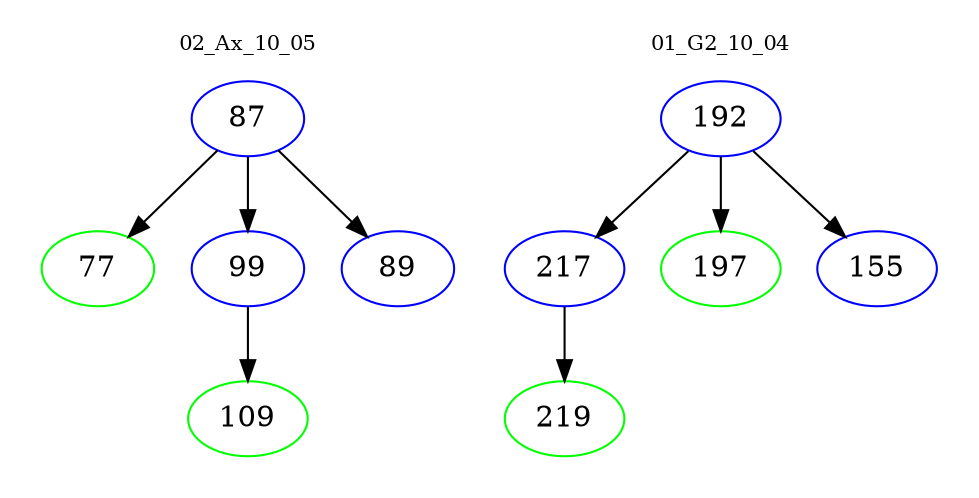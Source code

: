 digraph{
subgraph cluster_0 {
color = white
label = "02_Ax_10_05";
fontsize=10;
T0_87 [label="87", color="blue"]
T0_87 -> T0_77 [color="black"]
T0_77 [label="77", color="green"]
T0_87 -> T0_99 [color="black"]
T0_99 [label="99", color="blue"]
T0_99 -> T0_109 [color="black"]
T0_109 [label="109", color="green"]
T0_87 -> T0_89 [color="black"]
T0_89 [label="89", color="blue"]
}
subgraph cluster_1 {
color = white
label = "01_G2_10_04";
fontsize=10;
T1_192 [label="192", color="blue"]
T1_192 -> T1_217 [color="black"]
T1_217 [label="217", color="blue"]
T1_217 -> T1_219 [color="black"]
T1_219 [label="219", color="green"]
T1_192 -> T1_197 [color="black"]
T1_197 [label="197", color="green"]
T1_192 -> T1_155 [color="black"]
T1_155 [label="155", color="blue"]
}
}
